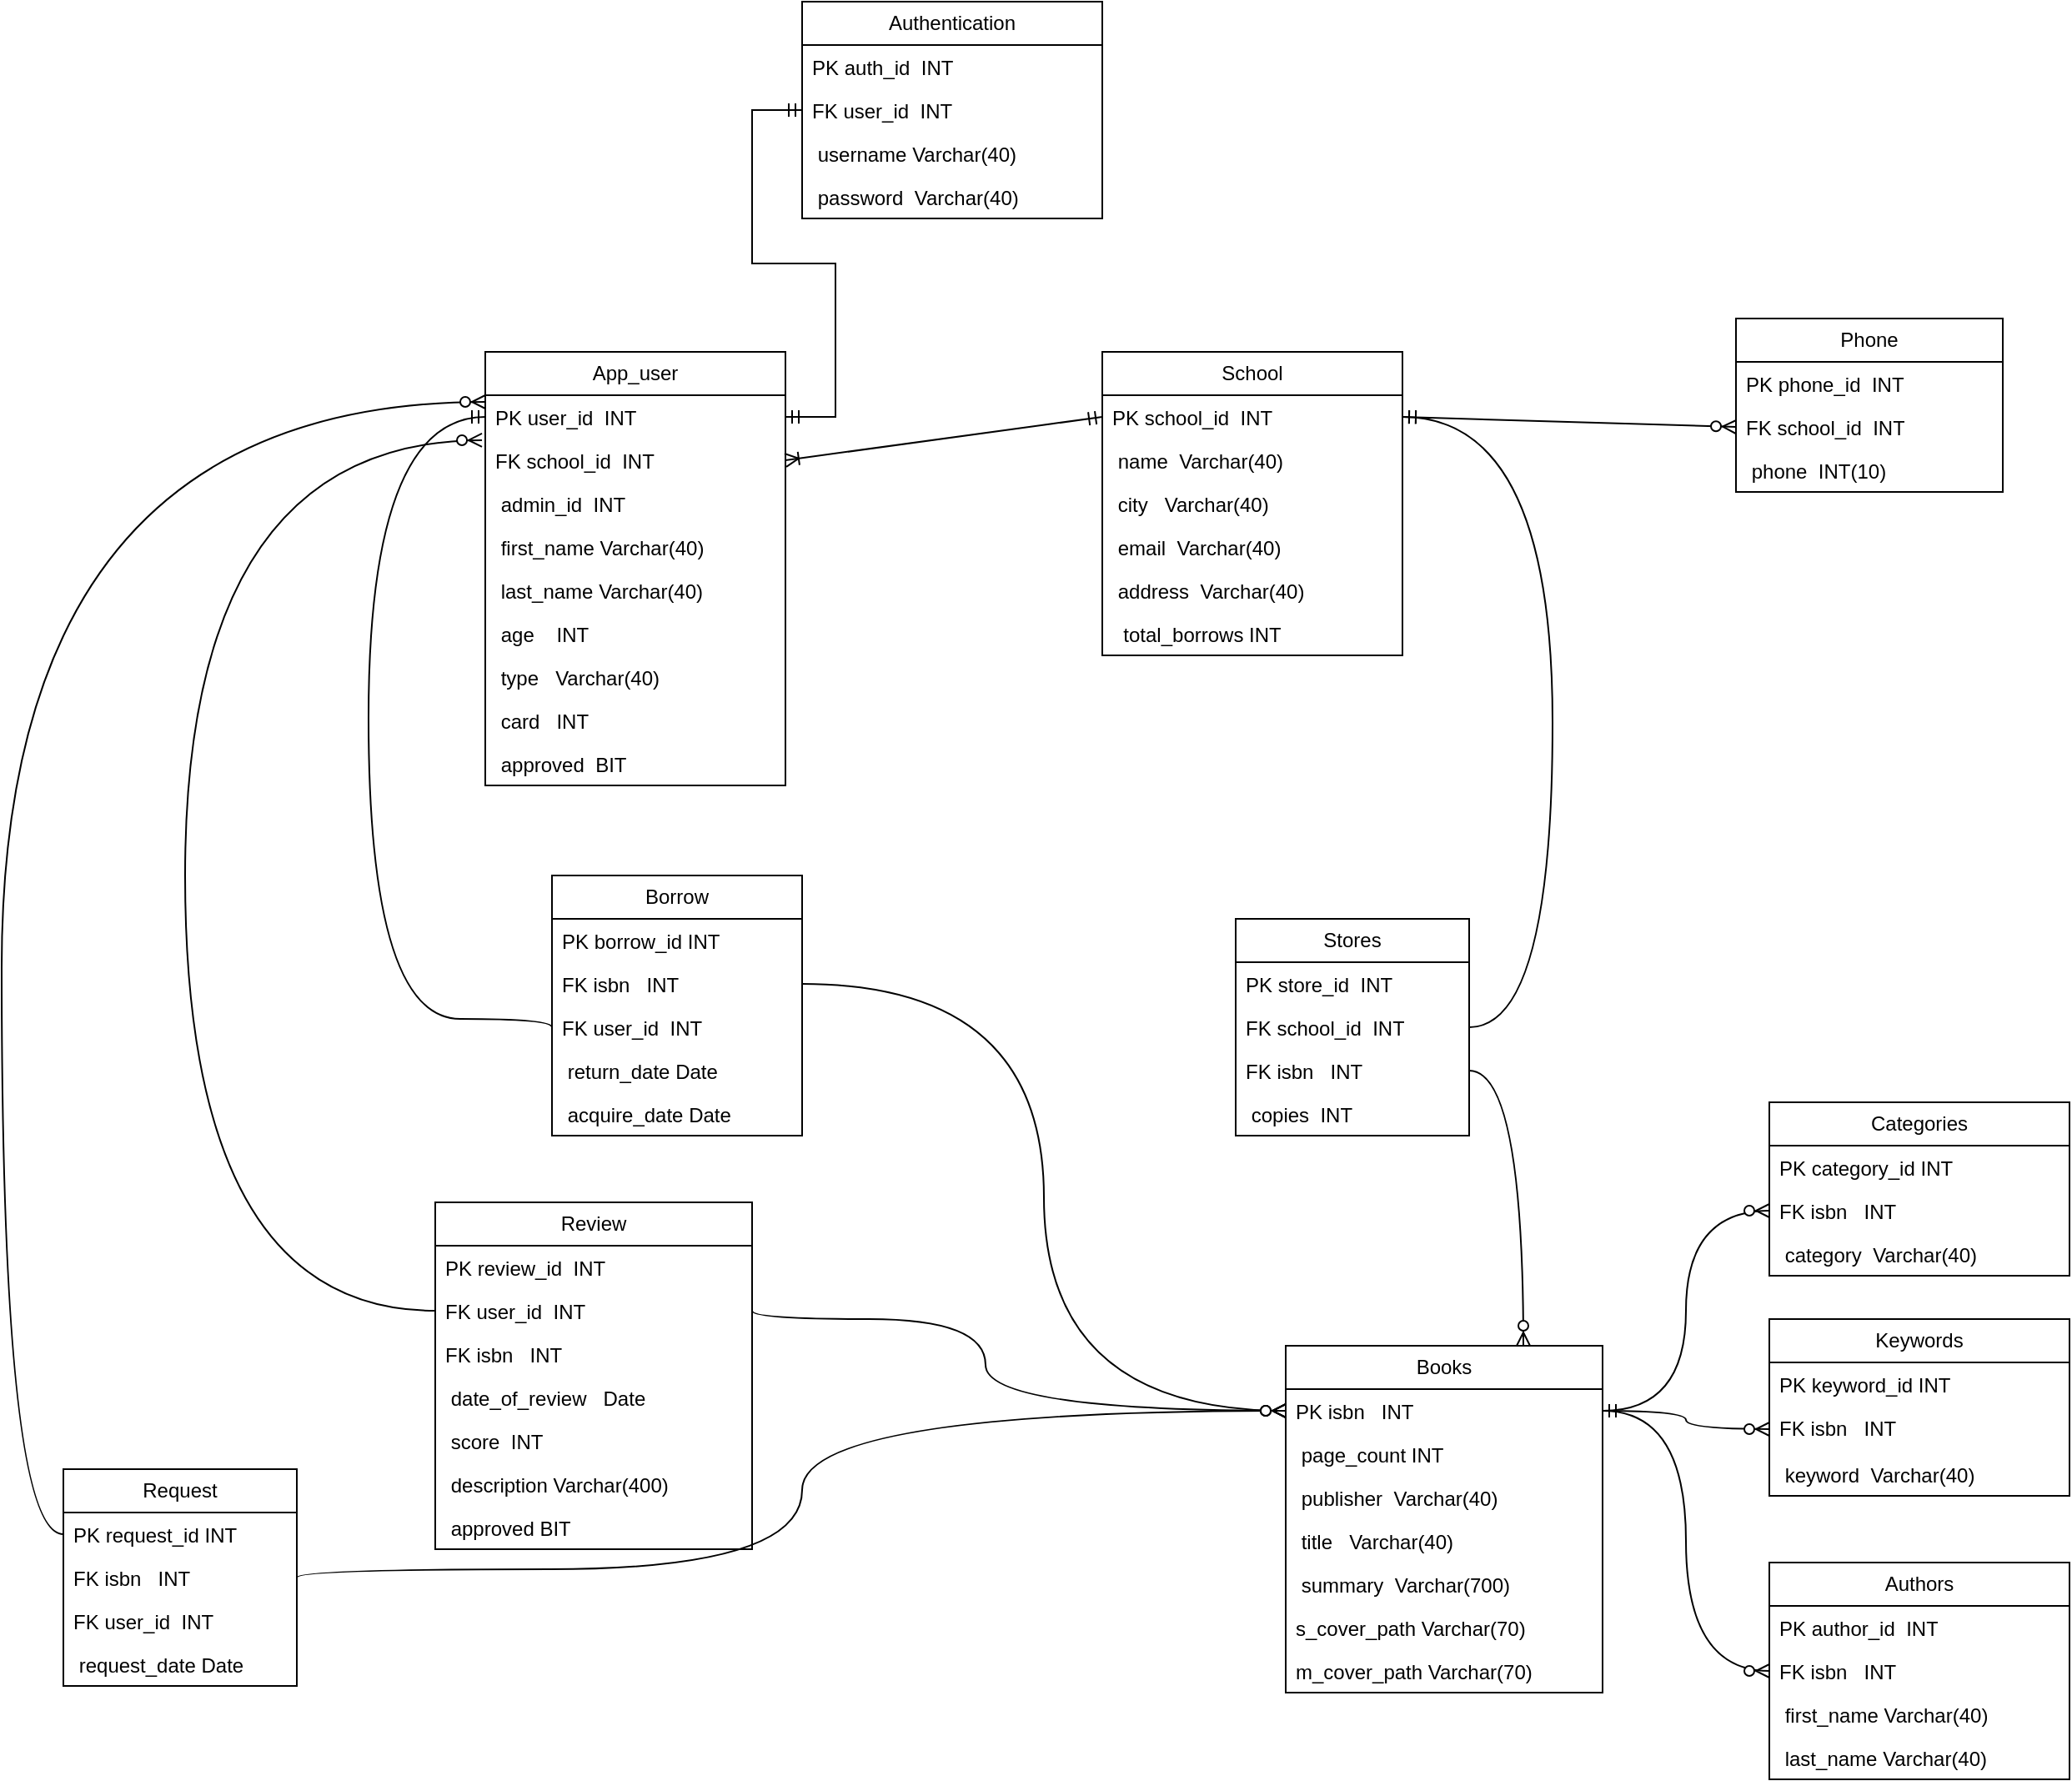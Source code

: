 <mxfile version="21.2.9" type="device">
  <diagram id="C5RBs43oDa-KdzZeNtuy" name="Page-1">
    <mxGraphModel dx="1551" dy="379" grid="1" gridSize="10" guides="1" tooltips="1" connect="1" arrows="1" fold="1" page="1" pageScale="1" pageWidth="827" pageHeight="1169" math="0" shadow="0">
      <root>
        <mxCell id="WIyWlLk6GJQsqaUBKTNV-0" />
        <mxCell id="WIyWlLk6GJQsqaUBKTNV-1" parent="WIyWlLk6GJQsqaUBKTNV-0" />
        <mxCell id="DlcgBPucBkzVijuG7p1X-9" value="App_user" style="swimlane;fontStyle=0;childLayout=stackLayout;horizontal=1;startSize=26;fillColor=none;horizontalStack=0;resizeParent=1;resizeParentMax=0;resizeLast=0;collapsible=1;marginBottom=0;whiteSpace=wrap;html=1;" parent="WIyWlLk6GJQsqaUBKTNV-1" vertex="1">
          <mxGeometry x="-230" y="300" width="180" height="260" as="geometry" />
        </mxCell>
        <mxCell id="DlcgBPucBkzVijuG7p1X-10" value="PK&lt;span style=&quot;white-space: pre;&quot;&gt; &lt;/span&gt;user_id&lt;span style=&quot;white-space: pre;&quot;&gt; &lt;span style=&quot;white-space: pre;&quot;&gt; &lt;/span&gt;&lt;/span&gt;INT" style="text;strokeColor=none;fillColor=none;align=left;verticalAlign=top;spacingLeft=4;spacingRight=4;overflow=hidden;rotatable=0;points=[[0,0.5],[1,0.5]];portConstraint=eastwest;whiteSpace=wrap;html=1;" parent="DlcgBPucBkzVijuG7p1X-9" vertex="1">
          <mxGeometry y="26" width="180" height="26" as="geometry" />
        </mxCell>
        <mxCell id="DlcgBPucBkzVijuG7p1X-11" value="FK&lt;span style=&quot;white-space: pre;&quot;&gt; &lt;/span&gt;school_id&lt;span style=&quot;white-space: pre;&quot;&gt; &lt;/span&gt;&lt;span style=&quot;white-space: pre;&quot;&gt; &lt;/span&gt;INT&amp;nbsp;" style="text;strokeColor=none;fillColor=none;align=left;verticalAlign=top;spacingLeft=4;spacingRight=4;overflow=hidden;rotatable=0;points=[[0,0.5],[1,0.5]];portConstraint=eastwest;whiteSpace=wrap;html=1;" parent="DlcgBPucBkzVijuG7p1X-9" vertex="1">
          <mxGeometry y="52" width="180" height="26" as="geometry" />
        </mxCell>
        <mxCell id="DlcgBPucBkzVijuG7p1X-12" value="&lt;span style=&quot;white-space: pre;&quot;&gt; &lt;/span&gt;admin_id&lt;span style=&quot;white-space: pre;&quot;&gt; &lt;/span&gt;&lt;span style=&quot;white-space: pre;&quot;&gt; &lt;/span&gt;INT" style="text;strokeColor=none;fillColor=none;align=left;verticalAlign=top;spacingLeft=4;spacingRight=4;overflow=hidden;rotatable=0;points=[[0,0.5],[1,0.5]];portConstraint=eastwest;whiteSpace=wrap;html=1;" parent="DlcgBPucBkzVijuG7p1X-9" vertex="1">
          <mxGeometry y="78" width="180" height="26" as="geometry" />
        </mxCell>
        <mxCell id="DlcgBPucBkzVijuG7p1X-15" value="&lt;span style=&quot;white-space: pre;&quot;&gt; &lt;/span&gt;first_name&lt;span style=&quot;white-space: pre;&quot;&gt; &lt;/span&gt;Varchar(40)" style="text;strokeColor=none;fillColor=none;align=left;verticalAlign=top;spacingLeft=4;spacingRight=4;overflow=hidden;rotatable=0;points=[[0,0.5],[1,0.5]];portConstraint=eastwest;whiteSpace=wrap;html=1;" parent="DlcgBPucBkzVijuG7p1X-9" vertex="1">
          <mxGeometry y="104" width="180" height="26" as="geometry" />
        </mxCell>
        <mxCell id="DlcgBPucBkzVijuG7p1X-14" value="&lt;span style=&quot;white-space: pre;&quot;&gt; &lt;/span&gt;last_name&lt;span style=&quot;white-space: pre;&quot;&gt; &lt;/span&gt;Varchar(40)" style="text;strokeColor=none;fillColor=none;align=left;verticalAlign=top;spacingLeft=4;spacingRight=4;overflow=hidden;rotatable=0;points=[[0,0.5],[1,0.5]];portConstraint=eastwest;whiteSpace=wrap;html=1;" parent="DlcgBPucBkzVijuG7p1X-9" vertex="1">
          <mxGeometry y="130" width="180" height="26" as="geometry" />
        </mxCell>
        <mxCell id="DlcgBPucBkzVijuG7p1X-13" value="&lt;span style=&quot;white-space: pre;&quot;&gt; &lt;/span&gt;age&amp;nbsp;&lt;span style=&quot;white-space: pre;&quot;&gt; &lt;/span&gt;&lt;span style=&quot;white-space: pre;&quot;&gt; &lt;/span&gt;&lt;span style=&quot;white-space: pre;&quot;&gt; &lt;/span&gt;INT" style="text;strokeColor=none;fillColor=none;align=left;verticalAlign=top;spacingLeft=4;spacingRight=4;overflow=hidden;rotatable=0;points=[[0,0.5],[1,0.5]];portConstraint=eastwest;whiteSpace=wrap;html=1;" parent="DlcgBPucBkzVijuG7p1X-9" vertex="1">
          <mxGeometry y="156" width="180" height="26" as="geometry" />
        </mxCell>
        <mxCell id="DlcgBPucBkzVijuG7p1X-18" value="&lt;span style=&quot;white-space: pre;&quot;&gt; &lt;/span&gt;type&lt;span style=&quot;white-space: pre;&quot;&gt; &lt;/span&gt;&lt;span style=&quot;white-space: pre;&quot;&gt; &lt;/span&gt;&lt;span style=&quot;white-space: pre;&quot;&gt; &lt;/span&gt;Varchar(40)" style="text;strokeColor=none;fillColor=none;align=left;verticalAlign=top;spacingLeft=4;spacingRight=4;overflow=hidden;rotatable=0;points=[[0,0.5],[1,0.5]];portConstraint=eastwest;whiteSpace=wrap;html=1;" parent="DlcgBPucBkzVijuG7p1X-9" vertex="1">
          <mxGeometry y="182" width="180" height="26" as="geometry" />
        </mxCell>
        <mxCell id="DlcgBPucBkzVijuG7p1X-17" value="&lt;span style=&quot;white-space: pre;&quot;&gt; &lt;/span&gt;card&lt;span style=&quot;white-space: pre;&quot;&gt; &lt;/span&gt;&lt;span style=&quot;white-space: pre;&quot;&gt; &lt;/span&gt;&lt;span style=&quot;white-space: pre;&quot;&gt; &lt;/span&gt;INT" style="text;strokeColor=none;fillColor=none;align=left;verticalAlign=top;spacingLeft=4;spacingRight=4;overflow=hidden;rotatable=0;points=[[0,0.5],[1,0.5]];portConstraint=eastwest;whiteSpace=wrap;html=1;" parent="DlcgBPucBkzVijuG7p1X-9" vertex="1">
          <mxGeometry y="208" width="180" height="26" as="geometry" />
        </mxCell>
        <mxCell id="DlcgBPucBkzVijuG7p1X-19" value="&lt;span style=&quot;white-space: pre;&quot;&gt; &lt;/span&gt;approved&lt;span style=&quot;white-space: pre;&quot;&gt; &lt;/span&gt;&lt;span style=&quot;white-space: pre;&quot;&gt; &lt;/span&gt;BIT" style="text;strokeColor=none;fillColor=none;align=left;verticalAlign=top;spacingLeft=4;spacingRight=4;overflow=hidden;rotatable=0;points=[[0,0.5],[1,0.5]];portConstraint=eastwest;whiteSpace=wrap;html=1;" parent="DlcgBPucBkzVijuG7p1X-9" vertex="1">
          <mxGeometry y="234" width="180" height="26" as="geometry" />
        </mxCell>
        <mxCell id="DlcgBPucBkzVijuG7p1X-20" value="Authentication" style="swimlane;fontStyle=0;childLayout=stackLayout;horizontal=1;startSize=26;fillColor=none;horizontalStack=0;resizeParent=1;resizeParentMax=0;resizeLast=0;collapsible=1;marginBottom=0;whiteSpace=wrap;html=1;" parent="WIyWlLk6GJQsqaUBKTNV-1" vertex="1">
          <mxGeometry x="-40" y="90" width="180" height="130" as="geometry" />
        </mxCell>
        <mxCell id="DlcgBPucBkzVijuG7p1X-21" value="PK&lt;span style=&quot;white-space: pre;&quot;&gt; &lt;/span&gt;auth_id&lt;span style=&quot;white-space: pre;&quot;&gt; &lt;/span&gt;&lt;span style=&quot;white-space: pre;&quot;&gt; &lt;/span&gt;INT" style="text;strokeColor=none;fillColor=none;align=left;verticalAlign=top;spacingLeft=4;spacingRight=4;overflow=hidden;rotatable=0;points=[[0,0.5],[1,0.5]];portConstraint=eastwest;whiteSpace=wrap;html=1;" parent="DlcgBPucBkzVijuG7p1X-20" vertex="1">
          <mxGeometry y="26" width="180" height="26" as="geometry" />
        </mxCell>
        <mxCell id="DlcgBPucBkzVijuG7p1X-22" value="FK&lt;span style=&quot;white-space: pre;&quot;&gt; &lt;/span&gt;user_id&lt;span style=&quot;white-space: pre;&quot;&gt; &lt;/span&gt;&lt;span style=&quot;white-space: pre;&quot;&gt; &lt;/span&gt;INT" style="text;strokeColor=none;fillColor=none;align=left;verticalAlign=top;spacingLeft=4;spacingRight=4;overflow=hidden;rotatable=0;points=[[0,0.5],[1,0.5]];portConstraint=eastwest;whiteSpace=wrap;html=1;" parent="DlcgBPucBkzVijuG7p1X-20" vertex="1">
          <mxGeometry y="52" width="180" height="26" as="geometry" />
        </mxCell>
        <mxCell id="DlcgBPucBkzVijuG7p1X-23" value="&lt;span style=&quot;white-space: pre;&quot;&gt; &lt;/span&gt;username&lt;span style=&quot;white-space: pre;&quot;&gt; &lt;/span&gt;Varchar(40)" style="text;strokeColor=none;fillColor=none;align=left;verticalAlign=top;spacingLeft=4;spacingRight=4;overflow=hidden;rotatable=0;points=[[0,0.5],[1,0.5]];portConstraint=eastwest;whiteSpace=wrap;html=1;" parent="DlcgBPucBkzVijuG7p1X-20" vertex="1">
          <mxGeometry y="78" width="180" height="26" as="geometry" />
        </mxCell>
        <mxCell id="DlcgBPucBkzVijuG7p1X-24" value="&lt;span style=&quot;white-space: pre;&quot;&gt; &lt;/span&gt;password&lt;span style=&quot;white-space: pre;&quot;&gt; &lt;/span&gt;&lt;span style=&quot;white-space: pre;&quot;&gt; &lt;/span&gt;Varchar(40)" style="text;strokeColor=none;fillColor=none;align=left;verticalAlign=top;spacingLeft=4;spacingRight=4;overflow=hidden;rotatable=0;points=[[0,0.5],[1,0.5]];portConstraint=eastwest;whiteSpace=wrap;html=1;" parent="DlcgBPucBkzVijuG7p1X-20" vertex="1">
          <mxGeometry y="104" width="180" height="26" as="geometry" />
        </mxCell>
        <mxCell id="DlcgBPucBkzVijuG7p1X-25" value="School" style="swimlane;fontStyle=0;childLayout=stackLayout;horizontal=1;startSize=26;fillColor=none;horizontalStack=0;resizeParent=1;resizeParentMax=0;resizeLast=0;collapsible=1;marginBottom=0;whiteSpace=wrap;html=1;" parent="WIyWlLk6GJQsqaUBKTNV-1" vertex="1">
          <mxGeometry x="140" y="300" width="180" height="182" as="geometry" />
        </mxCell>
        <mxCell id="DlcgBPucBkzVijuG7p1X-26" value="PK&lt;span style=&quot;white-space: pre;&quot;&gt; &lt;/span&gt;school_id&lt;span style=&quot;white-space: pre;&quot;&gt; &lt;/span&gt;&lt;span style=&quot;white-space: pre;&quot;&gt; &lt;/span&gt;INT" style="text;strokeColor=none;fillColor=none;align=left;verticalAlign=top;spacingLeft=4;spacingRight=4;overflow=hidden;rotatable=0;points=[[0,0.5],[1,0.5]];portConstraint=eastwest;whiteSpace=wrap;html=1;" parent="DlcgBPucBkzVijuG7p1X-25" vertex="1">
          <mxGeometry y="26" width="180" height="26" as="geometry" />
        </mxCell>
        <mxCell id="DlcgBPucBkzVijuG7p1X-27" value="&lt;span style=&quot;white-space: pre;&quot;&gt;&lt;span style=&quot;white-space: pre;&quot;&gt; &lt;/span&gt;name&lt;span style=&quot;white-space: pre;&quot;&gt; &lt;/span&gt;&lt;span style=&quot;white-space: pre;&quot;&gt; &lt;/span&gt;Varchar(40) &lt;/span&gt;" style="text;strokeColor=none;fillColor=none;align=left;verticalAlign=top;spacingLeft=4;spacingRight=4;overflow=hidden;rotatable=0;points=[[0,0.5],[1,0.5]];portConstraint=eastwest;whiteSpace=wrap;html=1;" parent="DlcgBPucBkzVijuG7p1X-25" vertex="1">
          <mxGeometry y="52" width="180" height="26" as="geometry" />
        </mxCell>
        <mxCell id="DlcgBPucBkzVijuG7p1X-28" value="&lt;span style=&quot;white-space: pre;&quot;&gt; &lt;/span&gt;city&lt;span style=&quot;white-space: pre;&quot;&gt; &lt;/span&gt;&lt;span style=&quot;white-space: pre;&quot;&gt; &lt;/span&gt;&lt;span style=&quot;white-space: pre;&quot;&gt; &lt;/span&gt;Varchar(40)" style="text;strokeColor=none;fillColor=none;align=left;verticalAlign=top;spacingLeft=4;spacingRight=4;overflow=hidden;rotatable=0;points=[[0,0.5],[1,0.5]];portConstraint=eastwest;whiteSpace=wrap;html=1;" parent="DlcgBPucBkzVijuG7p1X-25" vertex="1">
          <mxGeometry y="78" width="180" height="26" as="geometry" />
        </mxCell>
        <mxCell id="DlcgBPucBkzVijuG7p1X-29" value="&lt;span style=&quot;white-space: pre;&quot;&gt; &lt;/span&gt;email&lt;span style=&quot;white-space: pre;&quot;&gt; &lt;/span&gt;&lt;span style=&quot;white-space: pre;&quot;&gt; &lt;/span&gt;Varchar(40)" style="text;strokeColor=none;fillColor=none;align=left;verticalAlign=top;spacingLeft=4;spacingRight=4;overflow=hidden;rotatable=0;points=[[0,0.5],[1,0.5]];portConstraint=eastwest;whiteSpace=wrap;html=1;" parent="DlcgBPucBkzVijuG7p1X-25" vertex="1">
          <mxGeometry y="104" width="180" height="26" as="geometry" />
        </mxCell>
        <mxCell id="DlcgBPucBkzVijuG7p1X-30" value="&lt;span style=&quot;white-space: pre;&quot;&gt; &lt;/span&gt;address&lt;span style=&quot;white-space: pre;&quot;&gt; &lt;/span&gt;&lt;span style=&quot;white-space: pre;&quot;&gt; &lt;/span&gt;Varchar(40)" style="text;strokeColor=none;fillColor=none;align=left;verticalAlign=top;spacingLeft=4;spacingRight=4;overflow=hidden;rotatable=0;points=[[0,0.5],[1,0.5]];portConstraint=eastwest;whiteSpace=wrap;html=1;" parent="DlcgBPucBkzVijuG7p1X-25" vertex="1">
          <mxGeometry y="130" width="180" height="26" as="geometry" />
        </mxCell>
        <mxCell id="8NMcA9i8PeJBoBLJ9QGm-1" value="&amp;nbsp; total_borrows INT" style="text;strokeColor=none;fillColor=none;align=left;verticalAlign=top;spacingLeft=4;spacingRight=4;overflow=hidden;rotatable=0;points=[[0,0.5],[1,0.5]];portConstraint=eastwest;whiteSpace=wrap;html=1;" parent="DlcgBPucBkzVijuG7p1X-25" vertex="1">
          <mxGeometry y="156" width="180" height="26" as="geometry" />
        </mxCell>
        <mxCell id="DlcgBPucBkzVijuG7p1X-32" value="Stores" style="swimlane;fontStyle=0;childLayout=stackLayout;horizontal=1;startSize=26;fillColor=none;horizontalStack=0;resizeParent=1;resizeParentMax=0;resizeLast=0;collapsible=1;marginBottom=0;whiteSpace=wrap;html=1;" parent="WIyWlLk6GJQsqaUBKTNV-1" vertex="1">
          <mxGeometry x="220" y="640" width="140" height="130" as="geometry" />
        </mxCell>
        <mxCell id="DlcgBPucBkzVijuG7p1X-33" value="PK&lt;span style=&quot;white-space: pre;&quot;&gt; &lt;/span&gt;store_id&lt;span style=&quot;white-space: pre;&quot;&gt; &lt;/span&gt;&lt;span style=&quot;white-space: pre;&quot;&gt; &lt;/span&gt;INT" style="text;strokeColor=none;fillColor=none;align=left;verticalAlign=top;spacingLeft=4;spacingRight=4;overflow=hidden;rotatable=0;points=[[0,0.5],[1,0.5]];portConstraint=eastwest;whiteSpace=wrap;html=1;" parent="DlcgBPucBkzVijuG7p1X-32" vertex="1">
          <mxGeometry y="26" width="140" height="26" as="geometry" />
        </mxCell>
        <mxCell id="DlcgBPucBkzVijuG7p1X-34" value="FK&lt;span style=&quot;white-space: pre;&quot;&gt; &lt;/span&gt;school_id&lt;span style=&quot;white-space: pre;&quot;&gt; &lt;/span&gt;&lt;span style=&quot;white-space: pre;&quot;&gt; &lt;/span&gt;INT" style="text;strokeColor=none;fillColor=none;align=left;verticalAlign=top;spacingLeft=4;spacingRight=4;overflow=hidden;rotatable=0;points=[[0,0.5],[1,0.5]];portConstraint=eastwest;whiteSpace=wrap;html=1;" parent="DlcgBPucBkzVijuG7p1X-32" vertex="1">
          <mxGeometry y="52" width="140" height="26" as="geometry" />
        </mxCell>
        <mxCell id="DlcgBPucBkzVijuG7p1X-35" value="FK&lt;span style=&quot;white-space: pre;&quot;&gt; &lt;/span&gt;isbn&lt;span style=&quot;white-space: pre;&quot;&gt; &lt;/span&gt;&lt;span style=&quot;white-space: pre;&quot;&gt; &lt;/span&gt;&lt;span style=&quot;white-space: pre;&quot;&gt; &lt;/span&gt;INT" style="text;strokeColor=none;fillColor=none;align=left;verticalAlign=top;spacingLeft=4;spacingRight=4;overflow=hidden;rotatable=0;points=[[0,0.5],[1,0.5]];portConstraint=eastwest;whiteSpace=wrap;html=1;" parent="DlcgBPucBkzVijuG7p1X-32" vertex="1">
          <mxGeometry y="78" width="140" height="26" as="geometry" />
        </mxCell>
        <mxCell id="DlcgBPucBkzVijuG7p1X-36" value="&lt;span style=&quot;white-space: pre;&quot;&gt; &lt;/span&gt;copies&lt;span style=&quot;white-space: pre;&quot;&gt; &lt;/span&gt;&lt;span style=&quot;white-space: pre;&quot;&gt; &lt;/span&gt;INT" style="text;strokeColor=none;fillColor=none;align=left;verticalAlign=top;spacingLeft=4;spacingRight=4;overflow=hidden;rotatable=0;points=[[0,0.5],[1,0.5]];portConstraint=eastwest;whiteSpace=wrap;html=1;" parent="DlcgBPucBkzVijuG7p1X-32" vertex="1">
          <mxGeometry y="104" width="140" height="26" as="geometry" />
        </mxCell>
        <mxCell id="DlcgBPucBkzVijuG7p1X-38" value="Phone" style="swimlane;fontStyle=0;childLayout=stackLayout;horizontal=1;startSize=26;fillColor=none;horizontalStack=0;resizeParent=1;resizeParentMax=0;resizeLast=0;collapsible=1;marginBottom=0;whiteSpace=wrap;html=1;" parent="WIyWlLk6GJQsqaUBKTNV-1" vertex="1">
          <mxGeometry x="520" y="280" width="160" height="104" as="geometry" />
        </mxCell>
        <mxCell id="DlcgBPucBkzVijuG7p1X-39" value="PK&lt;span style=&quot;white-space: pre;&quot;&gt; &lt;/span&gt;phone_id&lt;span style=&quot;white-space: pre;&quot;&gt; &lt;/span&gt;&lt;span style=&quot;white-space: pre;&quot;&gt; &lt;/span&gt;INT" style="text;strokeColor=none;fillColor=none;align=left;verticalAlign=top;spacingLeft=4;spacingRight=4;overflow=hidden;rotatable=0;points=[[0,0.5],[1,0.5]];portConstraint=eastwest;whiteSpace=wrap;html=1;" parent="DlcgBPucBkzVijuG7p1X-38" vertex="1">
          <mxGeometry y="26" width="160" height="26" as="geometry" />
        </mxCell>
        <mxCell id="DlcgBPucBkzVijuG7p1X-40" value="FK&lt;span style=&quot;white-space: pre;&quot;&gt; &lt;/span&gt;school_id&lt;span style=&quot;white-space: pre;&quot;&gt; &lt;/span&gt;&lt;span style=&quot;white-space: pre;&quot;&gt; &lt;/span&gt;INT" style="text;strokeColor=none;fillColor=none;align=left;verticalAlign=top;spacingLeft=4;spacingRight=4;overflow=hidden;rotatable=0;points=[[0,0.5],[1,0.5]];portConstraint=eastwest;whiteSpace=wrap;html=1;" parent="DlcgBPucBkzVijuG7p1X-38" vertex="1">
          <mxGeometry y="52" width="160" height="26" as="geometry" />
        </mxCell>
        <mxCell id="DlcgBPucBkzVijuG7p1X-41" value="&lt;span style=&quot;white-space: pre;&quot;&gt; &lt;/span&gt;phone&lt;span style=&quot;white-space: pre;&quot;&gt; &lt;/span&gt;&lt;span style=&quot;white-space: pre;&quot;&gt; &lt;/span&gt;INT(10)" style="text;strokeColor=none;fillColor=none;align=left;verticalAlign=top;spacingLeft=4;spacingRight=4;overflow=hidden;rotatable=0;points=[[0,0.5],[1,0.5]];portConstraint=eastwest;whiteSpace=wrap;html=1;" parent="DlcgBPucBkzVijuG7p1X-38" vertex="1">
          <mxGeometry y="78" width="160" height="26" as="geometry" />
        </mxCell>
        <mxCell id="DlcgBPucBkzVijuG7p1X-42" value="Books" style="swimlane;fontStyle=0;childLayout=stackLayout;horizontal=1;startSize=26;fillColor=none;horizontalStack=0;resizeParent=1;resizeParentMax=0;resizeLast=0;collapsible=1;marginBottom=0;whiteSpace=wrap;html=1;" parent="WIyWlLk6GJQsqaUBKTNV-1" vertex="1">
          <mxGeometry x="250" y="896" width="190" height="208" as="geometry" />
        </mxCell>
        <mxCell id="DlcgBPucBkzVijuG7p1X-43" value="PK&lt;span style=&quot;white-space: pre;&quot;&gt; &lt;/span&gt;isbn&lt;span style=&quot;white-space: pre;&quot;&gt; &lt;/span&gt;&lt;span style=&quot;white-space: pre;&quot;&gt; &lt;/span&gt;&lt;span style=&quot;white-space: pre;&quot;&gt; &lt;/span&gt;INT" style="text;strokeColor=none;fillColor=none;align=left;verticalAlign=top;spacingLeft=4;spacingRight=4;overflow=hidden;rotatable=0;points=[[0,0.5],[1,0.5]];portConstraint=eastwest;whiteSpace=wrap;html=1;" parent="DlcgBPucBkzVijuG7p1X-42" vertex="1">
          <mxGeometry y="26" width="190" height="26" as="geometry" />
        </mxCell>
        <mxCell id="DlcgBPucBkzVijuG7p1X-44" value="&lt;span style=&quot;white-space: pre;&quot;&gt; &lt;/span&gt;page_count&lt;span style=&quot;white-space: pre;&quot;&gt; &lt;/span&gt;INT" style="text;strokeColor=none;fillColor=none;align=left;verticalAlign=top;spacingLeft=4;spacingRight=4;overflow=hidden;rotatable=0;points=[[0,0.5],[1,0.5]];portConstraint=eastwest;whiteSpace=wrap;html=1;" parent="DlcgBPucBkzVijuG7p1X-42" vertex="1">
          <mxGeometry y="52" width="190" height="26" as="geometry" />
        </mxCell>
        <mxCell id="DlcgBPucBkzVijuG7p1X-45" value="&lt;span style=&quot;white-space: pre;&quot;&gt; &lt;/span&gt;publisher&lt;span style=&quot;white-space: pre;&quot;&gt; &lt;/span&gt;&lt;span style=&quot;white-space: pre;&quot;&gt; &lt;/span&gt;Varchar(40)" style="text;strokeColor=none;fillColor=none;align=left;verticalAlign=top;spacingLeft=4;spacingRight=4;overflow=hidden;rotatable=0;points=[[0,0.5],[1,0.5]];portConstraint=eastwest;whiteSpace=wrap;html=1;" parent="DlcgBPucBkzVijuG7p1X-42" vertex="1">
          <mxGeometry y="78" width="190" height="26" as="geometry" />
        </mxCell>
        <mxCell id="DlcgBPucBkzVijuG7p1X-46" value="&lt;span style=&quot;white-space: pre;&quot;&gt; &lt;/span&gt;title&lt;span style=&quot;white-space: pre;&quot;&gt; &lt;/span&gt;&lt;span style=&quot;white-space: pre;&quot;&gt; &lt;/span&gt;&lt;span style=&quot;white-space: pre;&quot;&gt; &lt;/span&gt;Varchar(40)" style="text;strokeColor=none;fillColor=none;align=left;verticalAlign=top;spacingLeft=4;spacingRight=4;overflow=hidden;rotatable=0;points=[[0,0.5],[1,0.5]];portConstraint=eastwest;whiteSpace=wrap;html=1;" parent="DlcgBPucBkzVijuG7p1X-42" vertex="1">
          <mxGeometry y="104" width="190" height="26" as="geometry" />
        </mxCell>
        <mxCell id="DlcgBPucBkzVijuG7p1X-47" value="&lt;span style=&quot;white-space: pre;&quot;&gt; &lt;/span&gt;summary&lt;span style=&quot;white-space: pre;&quot;&gt; &lt;/span&gt;&lt;span style=&quot;white-space: pre;&quot;&gt; &lt;/span&gt;Varchar(700)" style="text;strokeColor=none;fillColor=none;align=left;verticalAlign=top;spacingLeft=4;spacingRight=4;overflow=hidden;rotatable=0;points=[[0,0.5],[1,0.5]];portConstraint=eastwest;whiteSpace=wrap;html=1;" parent="DlcgBPucBkzVijuG7p1X-42" vertex="1">
          <mxGeometry y="130" width="190" height="26" as="geometry" />
        </mxCell>
        <mxCell id="oEy-hgIl67paEtgvhhhx-0" value="s_cover_path Varchar(70)" style="text;strokeColor=none;fillColor=none;align=left;verticalAlign=top;spacingLeft=4;spacingRight=4;overflow=hidden;rotatable=0;points=[[0,0.5],[1,0.5]];portConstraint=eastwest;whiteSpace=wrap;html=1;" parent="DlcgBPucBkzVijuG7p1X-42" vertex="1">
          <mxGeometry y="156" width="190" height="26" as="geometry" />
        </mxCell>
        <mxCell id="oEy-hgIl67paEtgvhhhx-1" value="m_cover_path&lt;span style=&quot;white-space: pre;&quot;&gt; &lt;/span&gt;Varchar(70)&lt;span style=&quot;white-space: pre;&quot;&gt;&lt;/span&gt;" style="text;strokeColor=none;fillColor=none;align=left;verticalAlign=top;spacingLeft=4;spacingRight=4;overflow=hidden;rotatable=0;points=[[0,0.5],[1,0.5]];portConstraint=eastwest;whiteSpace=wrap;html=1;" parent="DlcgBPucBkzVijuG7p1X-42" vertex="1">
          <mxGeometry y="182" width="190" height="26" as="geometry" />
        </mxCell>
        <mxCell id="DlcgBPucBkzVijuG7p1X-48" value="Categories" style="swimlane;fontStyle=0;childLayout=stackLayout;horizontal=1;startSize=26;fillColor=none;horizontalStack=0;resizeParent=1;resizeParentMax=0;resizeLast=0;collapsible=1;marginBottom=0;whiteSpace=wrap;html=1;" parent="WIyWlLk6GJQsqaUBKTNV-1" vertex="1">
          <mxGeometry x="540" y="750" width="180" height="104" as="geometry" />
        </mxCell>
        <mxCell id="DlcgBPucBkzVijuG7p1X-49" value="PK&lt;span style=&quot;white-space: pre;&quot;&gt; &lt;/span&gt;category_id&lt;span style=&quot;white-space: pre;&quot;&gt; &lt;/span&gt;INT" style="text;strokeColor=none;fillColor=none;align=left;verticalAlign=top;spacingLeft=4;spacingRight=4;overflow=hidden;rotatable=0;points=[[0,0.5],[1,0.5]];portConstraint=eastwest;whiteSpace=wrap;html=1;" parent="DlcgBPucBkzVijuG7p1X-48" vertex="1">
          <mxGeometry y="26" width="180" height="26" as="geometry" />
        </mxCell>
        <mxCell id="DlcgBPucBkzVijuG7p1X-50" value="FK&lt;span style=&quot;white-space: pre;&quot;&gt; &lt;/span&gt;isbn&lt;span style=&quot;white-space: pre;&quot;&gt; &lt;/span&gt;&lt;span style=&quot;white-space: pre;&quot;&gt; &lt;/span&gt;&lt;span style=&quot;white-space: pre;&quot;&gt; &lt;/span&gt;INT" style="text;strokeColor=none;fillColor=none;align=left;verticalAlign=top;spacingLeft=4;spacingRight=4;overflow=hidden;rotatable=0;points=[[0,0.5],[1,0.5]];portConstraint=eastwest;whiteSpace=wrap;html=1;" parent="DlcgBPucBkzVijuG7p1X-48" vertex="1">
          <mxGeometry y="52" width="180" height="26" as="geometry" />
        </mxCell>
        <mxCell id="DlcgBPucBkzVijuG7p1X-51" value="&lt;span style=&quot;white-space: pre;&quot;&gt; &lt;/span&gt;category&lt;span style=&quot;white-space: pre;&quot;&gt; &lt;/span&gt;&lt;span style=&quot;white-space: pre;&quot;&gt; &lt;/span&gt;Varchar(40)" style="text;strokeColor=none;fillColor=none;align=left;verticalAlign=top;spacingLeft=4;spacingRight=4;overflow=hidden;rotatable=0;points=[[0,0.5],[1,0.5]];portConstraint=eastwest;whiteSpace=wrap;html=1;" parent="DlcgBPucBkzVijuG7p1X-48" vertex="1">
          <mxGeometry y="78" width="180" height="26" as="geometry" />
        </mxCell>
        <mxCell id="DlcgBPucBkzVijuG7p1X-52" value="Keywords" style="swimlane;fontStyle=0;childLayout=stackLayout;horizontal=1;startSize=26;fillColor=none;horizontalStack=0;resizeParent=1;resizeParentMax=0;resizeLast=0;collapsible=1;marginBottom=0;whiteSpace=wrap;html=1;" parent="WIyWlLk6GJQsqaUBKTNV-1" vertex="1">
          <mxGeometry x="540" y="880" width="180" height="106" as="geometry" />
        </mxCell>
        <mxCell id="DlcgBPucBkzVijuG7p1X-53" value="PK&lt;span style=&quot;white-space: pre;&quot;&gt; &lt;/span&gt;keyword_id&lt;span style=&quot;white-space: pre;&quot;&gt; &lt;/span&gt;INT" style="text;strokeColor=none;fillColor=none;align=left;verticalAlign=top;spacingLeft=4;spacingRight=4;overflow=hidden;rotatable=0;points=[[0,0.5],[1,0.5]];portConstraint=eastwest;whiteSpace=wrap;html=1;" parent="DlcgBPucBkzVijuG7p1X-52" vertex="1">
          <mxGeometry y="26" width="180" height="26" as="geometry" />
        </mxCell>
        <mxCell id="DlcgBPucBkzVijuG7p1X-54" value="FK&lt;span style=&quot;white-space: pre;&quot;&gt; &lt;/span&gt;isbn&lt;span style=&quot;white-space: pre;&quot;&gt; &lt;/span&gt;&lt;span style=&quot;white-space: pre;&quot;&gt; &lt;/span&gt;&lt;span style=&quot;white-space: pre;&quot;&gt; &lt;/span&gt;INT" style="text;strokeColor=none;fillColor=none;align=left;verticalAlign=top;spacingLeft=4;spacingRight=4;overflow=hidden;rotatable=0;points=[[0,0.5],[1,0.5]];portConstraint=eastwest;whiteSpace=wrap;html=1;" parent="DlcgBPucBkzVijuG7p1X-52" vertex="1">
          <mxGeometry y="52" width="180" height="28" as="geometry" />
        </mxCell>
        <mxCell id="DlcgBPucBkzVijuG7p1X-55" value="&lt;span style=&quot;white-space: pre;&quot;&gt; &lt;/span&gt;keyword&lt;span style=&quot;white-space: pre;&quot;&gt; &lt;/span&gt;&lt;span style=&quot;white-space: pre;&quot;&gt; &lt;/span&gt;Varchar(40)" style="text;strokeColor=none;fillColor=none;align=left;verticalAlign=top;spacingLeft=4;spacingRight=4;overflow=hidden;rotatable=0;points=[[0,0.5],[1,0.5]];portConstraint=eastwest;whiteSpace=wrap;html=1;" parent="DlcgBPucBkzVijuG7p1X-52" vertex="1">
          <mxGeometry y="80" width="180" height="26" as="geometry" />
        </mxCell>
        <mxCell id="DlcgBPucBkzVijuG7p1X-56" value="Authors" style="swimlane;fontStyle=0;childLayout=stackLayout;horizontal=1;startSize=26;fillColor=none;horizontalStack=0;resizeParent=1;resizeParentMax=0;resizeLast=0;collapsible=1;marginBottom=0;whiteSpace=wrap;html=1;" parent="WIyWlLk6GJQsqaUBKTNV-1" vertex="1">
          <mxGeometry x="540" y="1026" width="180" height="130" as="geometry" />
        </mxCell>
        <mxCell id="DlcgBPucBkzVijuG7p1X-57" value="PK&lt;span style=&quot;white-space: pre;&quot;&gt; &lt;/span&gt;author_id&lt;span style=&quot;white-space: pre;&quot;&gt; &lt;/span&gt;&lt;span style=&quot;white-space: pre;&quot;&gt; &lt;/span&gt;INT" style="text;strokeColor=none;fillColor=none;align=left;verticalAlign=top;spacingLeft=4;spacingRight=4;overflow=hidden;rotatable=0;points=[[0,0.5],[1,0.5]];portConstraint=eastwest;whiteSpace=wrap;html=1;" parent="DlcgBPucBkzVijuG7p1X-56" vertex="1">
          <mxGeometry y="26" width="180" height="26" as="geometry" />
        </mxCell>
        <mxCell id="DlcgBPucBkzVijuG7p1X-58" value="FK&lt;span style=&quot;white-space: pre;&quot;&gt; &lt;/span&gt;isbn&lt;span style=&quot;white-space: pre;&quot;&gt; &lt;/span&gt;&lt;span style=&quot;white-space: pre;&quot;&gt; &lt;/span&gt;&lt;span style=&quot;white-space: pre;&quot;&gt; &lt;/span&gt;INT" style="text;strokeColor=none;fillColor=none;align=left;verticalAlign=top;spacingLeft=4;spacingRight=4;overflow=hidden;rotatable=0;points=[[0,0.5],[1,0.5]];portConstraint=eastwest;whiteSpace=wrap;html=1;" parent="DlcgBPucBkzVijuG7p1X-56" vertex="1">
          <mxGeometry y="52" width="180" height="26" as="geometry" />
        </mxCell>
        <mxCell id="DlcgBPucBkzVijuG7p1X-59" value="&lt;span style=&quot;white-space: pre;&quot;&gt; &lt;/span&gt;first_name&lt;span style=&quot;white-space: pre;&quot;&gt; &lt;/span&gt;Varchar(40)" style="text;strokeColor=none;fillColor=none;align=left;verticalAlign=top;spacingLeft=4;spacingRight=4;overflow=hidden;rotatable=0;points=[[0,0.5],[1,0.5]];portConstraint=eastwest;whiteSpace=wrap;html=1;" parent="DlcgBPucBkzVijuG7p1X-56" vertex="1">
          <mxGeometry y="78" width="180" height="26" as="geometry" />
        </mxCell>
        <mxCell id="DlcgBPucBkzVijuG7p1X-60" value="&lt;span style=&quot;white-space: pre;&quot;&gt; &lt;/span&gt;last_name&lt;span style=&quot;white-space: pre;&quot;&gt; &lt;/span&gt;Varchar(40)" style="text;strokeColor=none;fillColor=none;align=left;verticalAlign=top;spacingLeft=4;spacingRight=4;overflow=hidden;rotatable=0;points=[[0,0.5],[1,0.5]];portConstraint=eastwest;whiteSpace=wrap;html=1;" parent="DlcgBPucBkzVijuG7p1X-56" vertex="1">
          <mxGeometry y="104" width="180" height="26" as="geometry" />
        </mxCell>
        <mxCell id="DlcgBPucBkzVijuG7p1X-61" value="Borrow" style="swimlane;fontStyle=0;childLayout=stackLayout;horizontal=1;startSize=26;fillColor=none;horizontalStack=0;resizeParent=1;resizeParentMax=0;resizeLast=0;collapsible=1;marginBottom=0;whiteSpace=wrap;html=1;" parent="WIyWlLk6GJQsqaUBKTNV-1" vertex="1">
          <mxGeometry x="-190" y="614" width="150" height="156" as="geometry" />
        </mxCell>
        <mxCell id="DlcgBPucBkzVijuG7p1X-62" value="PK&lt;span style=&quot;white-space: pre;&quot;&gt; &lt;/span&gt;borrow_id&lt;span style=&quot;white-space: pre;&quot;&gt; &lt;/span&gt;INT" style="text;strokeColor=none;fillColor=none;align=left;verticalAlign=top;spacingLeft=4;spacingRight=4;overflow=hidden;rotatable=0;points=[[0,0.5],[1,0.5]];portConstraint=eastwest;whiteSpace=wrap;html=1;" parent="DlcgBPucBkzVijuG7p1X-61" vertex="1">
          <mxGeometry y="26" width="150" height="26" as="geometry" />
        </mxCell>
        <mxCell id="DlcgBPucBkzVijuG7p1X-63" value="FK&lt;span style=&quot;white-space: pre;&quot;&gt; &lt;/span&gt;isbn&lt;span style=&quot;white-space: pre;&quot;&gt; &lt;/span&gt;&lt;span style=&quot;white-space: pre;&quot;&gt; &lt;/span&gt;&lt;span style=&quot;white-space: pre;&quot;&gt; &lt;/span&gt;INT" style="text;strokeColor=none;fillColor=none;align=left;verticalAlign=top;spacingLeft=4;spacingRight=4;overflow=hidden;rotatable=0;points=[[0,0.5],[1,0.5]];portConstraint=eastwest;whiteSpace=wrap;html=1;" parent="DlcgBPucBkzVijuG7p1X-61" vertex="1">
          <mxGeometry y="52" width="150" height="26" as="geometry" />
        </mxCell>
        <mxCell id="DlcgBPucBkzVijuG7p1X-64" value="FK&lt;span style=&quot;white-space: pre;&quot;&gt; &lt;/span&gt;user_id&lt;span style=&quot;white-space: pre;&quot;&gt; &lt;/span&gt;&lt;span style=&quot;white-space: pre;&quot;&gt; &lt;/span&gt;INT" style="text;strokeColor=none;fillColor=none;align=left;verticalAlign=top;spacingLeft=4;spacingRight=4;overflow=hidden;rotatable=0;points=[[0,0.5],[1,0.5]];portConstraint=eastwest;whiteSpace=wrap;html=1;" parent="DlcgBPucBkzVijuG7p1X-61" vertex="1">
          <mxGeometry y="78" width="150" height="26" as="geometry" />
        </mxCell>
        <mxCell id="DlcgBPucBkzVijuG7p1X-66" value="&lt;span style=&quot;white-space: pre;&quot;&gt; &lt;/span&gt;return_date&lt;span style=&quot;white-space: pre;&quot;&gt; &lt;/span&gt;Date" style="text;strokeColor=none;fillColor=none;align=left;verticalAlign=top;spacingLeft=4;spacingRight=4;overflow=hidden;rotatable=0;points=[[0,0.5],[1,0.5]];portConstraint=eastwest;whiteSpace=wrap;html=1;" parent="DlcgBPucBkzVijuG7p1X-61" vertex="1">
          <mxGeometry y="104" width="150" height="26" as="geometry" />
        </mxCell>
        <mxCell id="DlcgBPucBkzVijuG7p1X-65" value="&lt;span style=&quot;white-space: pre;&quot;&gt; &lt;/span&gt;acquire_date&lt;span style=&quot;white-space: pre;&quot;&gt; &lt;/span&gt;Date&lt;span style=&quot;white-space: pre;&quot;&gt; &lt;/span&gt;" style="text;strokeColor=none;fillColor=none;align=left;verticalAlign=top;spacingLeft=4;spacingRight=4;overflow=hidden;rotatable=0;points=[[0,0.5],[1,0.5]];portConstraint=eastwest;whiteSpace=wrap;html=1;" parent="DlcgBPucBkzVijuG7p1X-61" vertex="1">
          <mxGeometry y="130" width="150" height="26" as="geometry" />
        </mxCell>
        <mxCell id="DlcgBPucBkzVijuG7p1X-67" value="Review" style="swimlane;fontStyle=0;childLayout=stackLayout;horizontal=1;startSize=26;fillColor=none;horizontalStack=0;resizeParent=1;resizeParentMax=0;resizeLast=0;collapsible=1;marginBottom=0;whiteSpace=wrap;html=1;" parent="WIyWlLk6GJQsqaUBKTNV-1" vertex="1">
          <mxGeometry x="-260" y="810" width="190" height="208" as="geometry" />
        </mxCell>
        <mxCell id="DlcgBPucBkzVijuG7p1X-68" value="PK&lt;span style=&quot;white-space: pre;&quot;&gt; &lt;/span&gt;review_id&lt;span style=&quot;white-space: pre;&quot;&gt; &lt;/span&gt;&lt;span style=&quot;white-space: pre;&quot;&gt; &lt;/span&gt;INT" style="text;strokeColor=none;fillColor=none;align=left;verticalAlign=top;spacingLeft=4;spacingRight=4;overflow=hidden;rotatable=0;points=[[0,0.5],[1,0.5]];portConstraint=eastwest;whiteSpace=wrap;html=1;" parent="DlcgBPucBkzVijuG7p1X-67" vertex="1">
          <mxGeometry y="26" width="190" height="26" as="geometry" />
        </mxCell>
        <mxCell id="DlcgBPucBkzVijuG7p1X-69" value="FK&lt;span style=&quot;white-space: pre;&quot;&gt; &lt;/span&gt;user_id&lt;span style=&quot;white-space: pre;&quot;&gt; &lt;/span&gt;&lt;span style=&quot;white-space: pre;&quot;&gt; &lt;/span&gt;INT" style="text;strokeColor=none;fillColor=none;align=left;verticalAlign=top;spacingLeft=4;spacingRight=4;overflow=hidden;rotatable=0;points=[[0,0.5],[1,0.5]];portConstraint=eastwest;whiteSpace=wrap;html=1;" parent="DlcgBPucBkzVijuG7p1X-67" vertex="1">
          <mxGeometry y="52" width="190" height="26" as="geometry" />
        </mxCell>
        <mxCell id="DlcgBPucBkzVijuG7p1X-70" value="FK&lt;span style=&quot;white-space: pre;&quot;&gt; &lt;/span&gt;isbn&lt;span style=&quot;white-space: pre;&quot;&gt; &lt;/span&gt;&lt;span style=&quot;white-space: pre;&quot;&gt; &lt;/span&gt;&lt;span style=&quot;white-space: pre;&quot;&gt; &lt;/span&gt;INT" style="text;strokeColor=none;fillColor=none;align=left;verticalAlign=top;spacingLeft=4;spacingRight=4;overflow=hidden;rotatable=0;points=[[0,0.5],[1,0.5]];portConstraint=eastwest;whiteSpace=wrap;html=1;" parent="DlcgBPucBkzVijuG7p1X-67" vertex="1">
          <mxGeometry y="78" width="190" height="26" as="geometry" />
        </mxCell>
        <mxCell id="DlcgBPucBkzVijuG7p1X-73" value="&lt;span style=&quot;white-space: pre;&quot;&gt; &lt;/span&gt;date_of_review&lt;span style=&quot;white-space: pre;&quot;&gt; &lt;/span&gt;&lt;span style=&quot;white-space: pre;&quot;&gt; &lt;/span&gt;&lt;span style=&quot;white-space: pre;&quot;&gt; &lt;/span&gt;Date" style="text;strokeColor=none;fillColor=none;align=left;verticalAlign=top;spacingLeft=4;spacingRight=4;overflow=hidden;rotatable=0;points=[[0,0.5],[1,0.5]];portConstraint=eastwest;whiteSpace=wrap;html=1;" parent="DlcgBPucBkzVijuG7p1X-67" vertex="1">
          <mxGeometry y="104" width="190" height="26" as="geometry" />
        </mxCell>
        <mxCell id="DlcgBPucBkzVijuG7p1X-72" value="&lt;span style=&quot;white-space: pre;&quot;&gt; &lt;/span&gt;score&lt;span style=&quot;white-space: pre;&quot;&gt; &lt;/span&gt;&lt;span style=&quot;white-space: pre;&quot;&gt; &lt;/span&gt;INT" style="text;strokeColor=none;fillColor=none;align=left;verticalAlign=top;spacingLeft=4;spacingRight=4;overflow=hidden;rotatable=0;points=[[0,0.5],[1,0.5]];portConstraint=eastwest;whiteSpace=wrap;html=1;" parent="DlcgBPucBkzVijuG7p1X-67" vertex="1">
          <mxGeometry y="130" width="190" height="26" as="geometry" />
        </mxCell>
        <mxCell id="DlcgBPucBkzVijuG7p1X-71" value="&lt;span style=&quot;white-space: pre;&quot;&gt; &lt;/span&gt;description&lt;span style=&quot;white-space: pre;&quot;&gt; &lt;/span&gt;Varchar(400)" style="text;strokeColor=none;fillColor=none;align=left;verticalAlign=top;spacingLeft=4;spacingRight=4;overflow=hidden;rotatable=0;points=[[0,0.5],[1,0.5]];portConstraint=eastwest;whiteSpace=wrap;html=1;" parent="DlcgBPucBkzVijuG7p1X-67" vertex="1">
          <mxGeometry y="156" width="190" height="26" as="geometry" />
        </mxCell>
        <mxCell id="BP5fFIzgj_pYIh3Ynbp3-0" value="&amp;nbsp;approved BIT" style="text;strokeColor=none;fillColor=none;align=left;verticalAlign=top;spacingLeft=4;spacingRight=4;overflow=hidden;rotatable=0;points=[[0,0.5],[1,0.5]];portConstraint=eastwest;whiteSpace=wrap;html=1;" vertex="1" parent="DlcgBPucBkzVijuG7p1X-67">
          <mxGeometry y="182" width="190" height="26" as="geometry" />
        </mxCell>
        <mxCell id="DlcgBPucBkzVijuG7p1X-74" value="Request" style="swimlane;fontStyle=0;childLayout=stackLayout;horizontal=1;startSize=26;fillColor=none;horizontalStack=0;resizeParent=1;resizeParentMax=0;resizeLast=0;collapsible=1;marginBottom=0;whiteSpace=wrap;html=1;" parent="WIyWlLk6GJQsqaUBKTNV-1" vertex="1">
          <mxGeometry x="-483" y="970" width="140" height="130" as="geometry" />
        </mxCell>
        <mxCell id="DlcgBPucBkzVijuG7p1X-75" value="PK&lt;span style=&quot;white-space: pre;&quot;&gt; &lt;/span&gt;request_id&lt;span style=&quot;white-space: pre;&quot;&gt; &lt;/span&gt;INT" style="text;strokeColor=none;fillColor=none;align=left;verticalAlign=top;spacingLeft=4;spacingRight=4;overflow=hidden;rotatable=0;points=[[0,0.5],[1,0.5]];portConstraint=eastwest;whiteSpace=wrap;html=1;" parent="DlcgBPucBkzVijuG7p1X-74" vertex="1">
          <mxGeometry y="26" width="140" height="26" as="geometry" />
        </mxCell>
        <mxCell id="DlcgBPucBkzVijuG7p1X-76" value="FK&lt;span style=&quot;white-space: pre;&quot;&gt; &lt;/span&gt;isbn&lt;span style=&quot;white-space: pre;&quot;&gt; &lt;/span&gt;&lt;span style=&quot;white-space: pre;&quot;&gt; &lt;/span&gt;&lt;span style=&quot;white-space: pre;&quot;&gt; &lt;/span&gt;INT" style="text;strokeColor=none;fillColor=none;align=left;verticalAlign=top;spacingLeft=4;spacingRight=4;overflow=hidden;rotatable=0;points=[[0,0.5],[1,0.5]];portConstraint=eastwest;whiteSpace=wrap;html=1;" parent="DlcgBPucBkzVijuG7p1X-74" vertex="1">
          <mxGeometry y="52" width="140" height="26" as="geometry" />
        </mxCell>
        <mxCell id="DlcgBPucBkzVijuG7p1X-77" value="FK&lt;span style=&quot;white-space: pre;&quot;&gt; &lt;/span&gt;user_id&lt;span style=&quot;white-space: pre;&quot;&gt; &lt;/span&gt;&lt;span style=&quot;white-space: pre;&quot;&gt; &lt;/span&gt;INT" style="text;strokeColor=none;fillColor=none;align=left;verticalAlign=top;spacingLeft=4;spacingRight=4;overflow=hidden;rotatable=0;points=[[0,0.5],[1,0.5]];portConstraint=eastwest;whiteSpace=wrap;html=1;" parent="DlcgBPucBkzVijuG7p1X-74" vertex="1">
          <mxGeometry y="78" width="140" height="26" as="geometry" />
        </mxCell>
        <mxCell id="DlcgBPucBkzVijuG7p1X-78" value="&lt;span style=&quot;white-space: pre;&quot;&gt; &lt;/span&gt;request_date&lt;span style=&quot;white-space: pre;&quot;&gt; &lt;/span&gt;Date" style="text;strokeColor=none;fillColor=none;align=left;verticalAlign=top;spacingLeft=4;spacingRight=4;overflow=hidden;rotatable=0;points=[[0,0.5],[1,0.5]];portConstraint=eastwest;whiteSpace=wrap;html=1;" parent="DlcgBPucBkzVijuG7p1X-74" vertex="1">
          <mxGeometry y="104" width="140" height="26" as="geometry" />
        </mxCell>
        <mxCell id="DlcgBPucBkzVijuG7p1X-79" value="" style="edgeStyle=entityRelationEdgeStyle;fontSize=12;html=1;endArrow=ERmandOne;startArrow=ERmandOne;rounded=0;entryX=0;entryY=0.5;entryDx=0;entryDy=0;exitX=1;exitY=0.5;exitDx=0;exitDy=0;" parent="WIyWlLk6GJQsqaUBKTNV-1" source="DlcgBPucBkzVijuG7p1X-10" target="DlcgBPucBkzVijuG7p1X-22" edge="1">
          <mxGeometry width="100" height="100" relative="1" as="geometry">
            <mxPoint x="-60" y="330" as="sourcePoint" />
            <mxPoint x="310" y="270" as="targetPoint" />
          </mxGeometry>
        </mxCell>
        <mxCell id="DlcgBPucBkzVijuG7p1X-81" value="" style="fontSize=12;html=1;endArrow=ERoneToMany;startArrow=ERmandOne;rounded=0;entryX=1;entryY=0.5;entryDx=0;entryDy=0;exitX=0;exitY=0.5;exitDx=0;exitDy=0;" parent="WIyWlLk6GJQsqaUBKTNV-1" source="DlcgBPucBkzVijuG7p1X-26" target="DlcgBPucBkzVijuG7p1X-11" edge="1">
          <mxGeometry width="100" height="100" relative="1" as="geometry">
            <mxPoint x="-10" y="410" as="sourcePoint" />
            <mxPoint x="110" y="400" as="targetPoint" />
          </mxGeometry>
        </mxCell>
        <mxCell id="DlcgBPucBkzVijuG7p1X-82" value="" style="fontSize=12;html=1;endArrow=ERzeroToMany;startArrow=ERmandOne;rounded=0;exitX=1;exitY=0.5;exitDx=0;exitDy=0;entryX=0;entryY=0.5;entryDx=0;entryDy=0;" parent="WIyWlLk6GJQsqaUBKTNV-1" source="DlcgBPucBkzVijuG7p1X-26" target="DlcgBPucBkzVijuG7p1X-40" edge="1">
          <mxGeometry width="100" height="100" relative="1" as="geometry">
            <mxPoint x="200" y="370" as="sourcePoint" />
            <mxPoint x="380" y="200" as="targetPoint" />
          </mxGeometry>
        </mxCell>
        <mxCell id="DlcgBPucBkzVijuG7p1X-83" value="" style="edgeStyle=orthogonalEdgeStyle;fontSize=12;html=1;endArrow=ERzeroToMany;startArrow=ERmandOne;rounded=0;curved=1;exitX=1;exitY=0.5;exitDx=0;exitDy=0;entryX=0;entryY=0.5;entryDx=0;entryDy=0;" parent="WIyWlLk6GJQsqaUBKTNV-1" source="DlcgBPucBkzVijuG7p1X-43" target="DlcgBPucBkzVijuG7p1X-50" edge="1">
          <mxGeometry width="100" height="100" relative="1" as="geometry">
            <mxPoint x="480" y="960" as="sourcePoint" />
            <mxPoint x="580" y="860" as="targetPoint" />
          </mxGeometry>
        </mxCell>
        <mxCell id="DlcgBPucBkzVijuG7p1X-84" value="" style="edgeStyle=orthogonalEdgeStyle;fontSize=12;html=1;endArrow=ERzeroToMany;startArrow=ERmandOne;rounded=0;curved=1;entryX=0;entryY=0.5;entryDx=0;entryDy=0;exitX=1;exitY=0.5;exitDx=0;exitDy=0;" parent="WIyWlLk6GJQsqaUBKTNV-1" source="DlcgBPucBkzVijuG7p1X-43" target="DlcgBPucBkzVijuG7p1X-54" edge="1">
          <mxGeometry width="100" height="100" relative="1" as="geometry">
            <mxPoint x="430" y="910" as="sourcePoint" />
            <mxPoint x="580" y="860" as="targetPoint" />
          </mxGeometry>
        </mxCell>
        <mxCell id="DlcgBPucBkzVijuG7p1X-85" value="" style="edgeStyle=orthogonalEdgeStyle;fontSize=12;html=1;endArrow=ERzeroToMany;startArrow=ERmandOne;rounded=0;curved=1;entryX=0;entryY=0.5;entryDx=0;entryDy=0;exitX=1;exitY=0.5;exitDx=0;exitDy=0;" parent="WIyWlLk6GJQsqaUBKTNV-1" source="DlcgBPucBkzVijuG7p1X-43" target="DlcgBPucBkzVijuG7p1X-58" edge="1">
          <mxGeometry width="100" height="100" relative="1" as="geometry">
            <mxPoint x="420" y="920" as="sourcePoint" />
            <mxPoint x="580" y="860" as="targetPoint" />
          </mxGeometry>
        </mxCell>
        <mxCell id="DlcgBPucBkzVijuG7p1X-87" value="" style="edgeStyle=orthogonalEdgeStyle;fontSize=12;html=1;endArrow=ERmandOne;rounded=0;curved=1;exitX=1;exitY=0.5;exitDx=0;exitDy=0;entryX=1;entryY=0.5;entryDx=0;entryDy=0;" parent="WIyWlLk6GJQsqaUBKTNV-1" source="DlcgBPucBkzVijuG7p1X-34" target="DlcgBPucBkzVijuG7p1X-26" edge="1">
          <mxGeometry width="100" height="100" relative="1" as="geometry">
            <mxPoint x="430" y="510" as="sourcePoint" />
            <mxPoint x="530" y="410" as="targetPoint" />
            <Array as="points">
              <mxPoint x="410" y="705" />
              <mxPoint x="410" y="339" />
            </Array>
          </mxGeometry>
        </mxCell>
        <mxCell id="DlcgBPucBkzVijuG7p1X-88" value="" style="edgeStyle=orthogonalEdgeStyle;fontSize=12;html=1;endArrow=ERzeroToMany;endFill=1;rounded=0;curved=1;exitX=1;exitY=0.5;exitDx=0;exitDy=0;entryX=0.75;entryY=0;entryDx=0;entryDy=0;" parent="WIyWlLk6GJQsqaUBKTNV-1" source="DlcgBPucBkzVijuG7p1X-35" target="DlcgBPucBkzVijuG7p1X-42" edge="1">
          <mxGeometry width="100" height="100" relative="1" as="geometry">
            <mxPoint x="520" y="840" as="sourcePoint" />
            <mxPoint x="620" y="740" as="targetPoint" />
          </mxGeometry>
        </mxCell>
        <mxCell id="DlcgBPucBkzVijuG7p1X-89" value="" style="edgeStyle=orthogonalEdgeStyle;fontSize=12;html=1;endArrow=ERmandOne;rounded=0;curved=1;exitX=0;exitY=0.5;exitDx=0;exitDy=0;entryX=0;entryY=0.5;entryDx=0;entryDy=0;" parent="WIyWlLk6GJQsqaUBKTNV-1" source="DlcgBPucBkzVijuG7p1X-64" target="DlcgBPucBkzVijuG7p1X-10" edge="1">
          <mxGeometry width="100" height="100" relative="1" as="geometry">
            <mxPoint x="60" y="700" as="sourcePoint" />
            <mxPoint x="-340" y="380" as="targetPoint" />
            <Array as="points">
              <mxPoint x="-190" y="700" />
              <mxPoint x="-300" y="700" />
              <mxPoint x="-300" y="339" />
            </Array>
          </mxGeometry>
        </mxCell>
        <mxCell id="DlcgBPucBkzVijuG7p1X-90" value="" style="edgeStyle=orthogonalEdgeStyle;fontSize=12;html=1;endArrow=ERzeroToMany;endFill=1;rounded=0;curved=1;exitX=1;exitY=0.5;exitDx=0;exitDy=0;entryX=0;entryY=0.5;entryDx=0;entryDy=0;" parent="WIyWlLk6GJQsqaUBKTNV-1" source="DlcgBPucBkzVijuG7p1X-63" target="DlcgBPucBkzVijuG7p1X-43" edge="1">
          <mxGeometry width="100" height="100" relative="1" as="geometry">
            <mxPoint x="170" y="840" as="sourcePoint" />
            <mxPoint x="270" y="740" as="targetPoint" />
          </mxGeometry>
        </mxCell>
        <mxCell id="DlcgBPucBkzVijuG7p1X-91" value="" style="edgeStyle=orthogonalEdgeStyle;fontSize=12;html=1;endArrow=ERzeroToMany;endFill=1;rounded=0;curved=1;entryX=0;entryY=0.5;entryDx=0;entryDy=0;exitX=1;exitY=0.5;exitDx=0;exitDy=0;" parent="WIyWlLk6GJQsqaUBKTNV-1" source="DlcgBPucBkzVijuG7p1X-69" target="DlcgBPucBkzVijuG7p1X-43" edge="1">
          <mxGeometry width="100" height="100" relative="1" as="geometry">
            <mxPoint y="900" as="sourcePoint" />
            <mxPoint x="100" y="800" as="targetPoint" />
            <Array as="points">
              <mxPoint x="-70" y="880" />
              <mxPoint x="70" y="880" />
              <mxPoint x="70" y="935" />
            </Array>
          </mxGeometry>
        </mxCell>
        <mxCell id="DlcgBPucBkzVijuG7p1X-93" value="" style="edgeStyle=orthogonalEdgeStyle;fontSize=12;html=1;endArrow=ERzeroToMany;endFill=1;rounded=0;curved=1;exitX=1;exitY=0.5;exitDx=0;exitDy=0;entryX=0;entryY=0.5;entryDx=0;entryDy=0;" parent="WIyWlLk6GJQsqaUBKTNV-1" source="DlcgBPucBkzVijuG7p1X-76" target="DlcgBPucBkzVijuG7p1X-43" edge="1">
          <mxGeometry width="100" height="100" relative="1" as="geometry">
            <mxPoint x="50" y="940" as="sourcePoint" />
            <mxPoint x="150" y="840" as="targetPoint" />
            <Array as="points">
              <mxPoint x="-343" y="1030" />
              <mxPoint x="-40" y="1030" />
              <mxPoint x="-40" y="935" />
            </Array>
          </mxGeometry>
        </mxCell>
        <mxCell id="DlcgBPucBkzVijuG7p1X-94" value="" style="edgeStyle=orthogonalEdgeStyle;fontSize=12;html=1;endArrow=ERzeroToMany;endFill=1;rounded=0;curved=1;exitX=0;exitY=0.5;exitDx=0;exitDy=0;" parent="WIyWlLk6GJQsqaUBKTNV-1" source="DlcgBPucBkzVijuG7p1X-75" edge="1">
          <mxGeometry width="100" height="100" relative="1" as="geometry">
            <mxPoint x="-380" y="1000" as="sourcePoint" />
            <mxPoint x="-230" y="330" as="targetPoint" />
            <Array as="points">
              <mxPoint x="-520" y="1009" />
              <mxPoint x="-520" y="330" />
            </Array>
          </mxGeometry>
        </mxCell>
        <mxCell id="DlcgBPucBkzVijuG7p1X-96" value="" style="edgeStyle=orthogonalEdgeStyle;fontSize=12;html=1;endArrow=ERzeroToMany;endFill=1;rounded=0;curved=1;exitX=0;exitY=0.5;exitDx=0;exitDy=0;entryX=-0.011;entryY=1.038;entryDx=0;entryDy=0;entryPerimeter=0;" parent="WIyWlLk6GJQsqaUBKTNV-1" source="DlcgBPucBkzVijuG7p1X-69" target="DlcgBPucBkzVijuG7p1X-10" edge="1">
          <mxGeometry width="100" height="100" relative="1" as="geometry">
            <mxPoint x="-150" y="730" as="sourcePoint" />
            <mxPoint x="-380" y="480" as="targetPoint" />
            <Array as="points">
              <mxPoint x="-410" y="875" />
              <mxPoint x="-410" y="353" />
            </Array>
          </mxGeometry>
        </mxCell>
      </root>
    </mxGraphModel>
  </diagram>
</mxfile>
